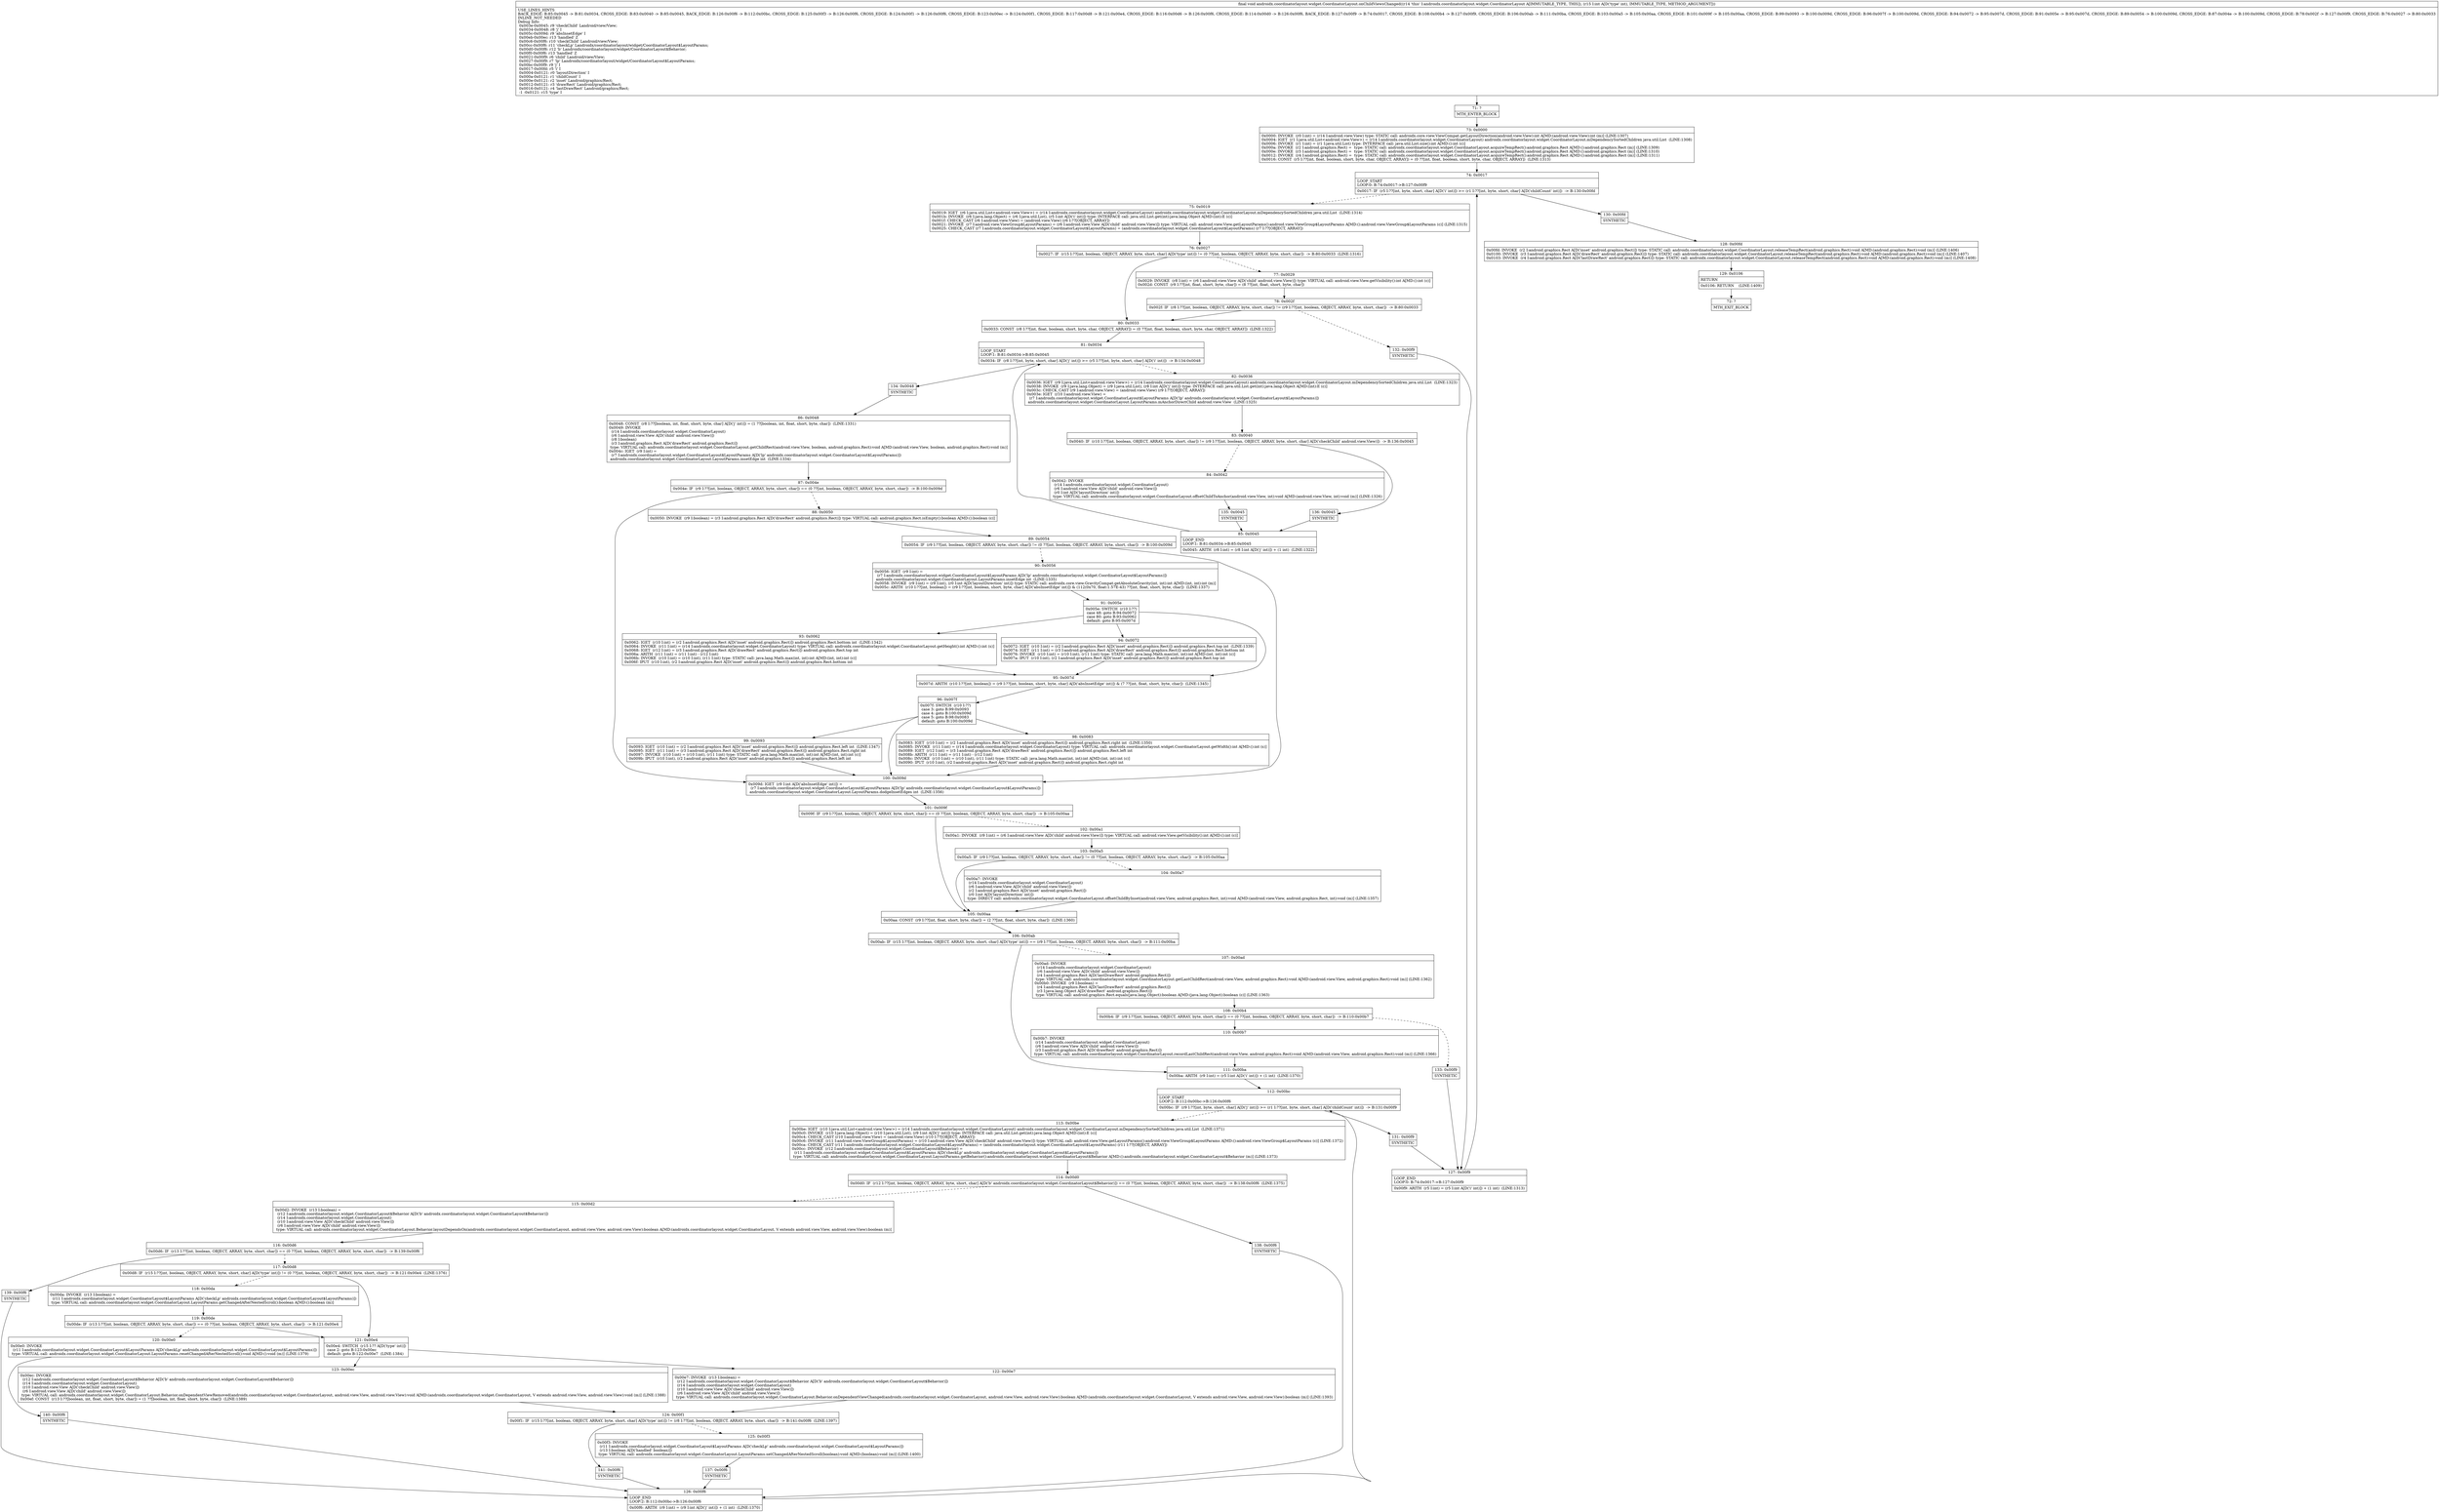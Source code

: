 digraph "CFG forandroidx.coordinatorlayout.widget.CoordinatorLayout.onChildViewsChanged(I)V" {
Node_71 [shape=record,label="{71\:\ ?|MTH_ENTER_BLOCK\l}"];
Node_73 [shape=record,label="{73\:\ 0x0000|0x0000: INVOKE  (r0 I:int) = (r14 I:android.view.View) type: STATIC call: androidx.core.view.ViewCompat.getLayoutDirection(android.view.View):int A[MD:(android.view.View):int (m)] (LINE:1307)\l0x0004: IGET  (r1 I:java.util.List\<android.view.View\>) = (r14 I:androidx.coordinatorlayout.widget.CoordinatorLayout) androidx.coordinatorlayout.widget.CoordinatorLayout.mDependencySortedChildren java.util.List  (LINE:1308)\l0x0006: INVOKE  (r1 I:int) = (r1 I:java.util.List) type: INTERFACE call: java.util.List.size():int A[MD:():int (c)]\l0x000a: INVOKE  (r2 I:android.graphics.Rect) =  type: STATIC call: androidx.coordinatorlayout.widget.CoordinatorLayout.acquireTempRect():android.graphics.Rect A[MD:():android.graphics.Rect (m)] (LINE:1309)\l0x000e: INVOKE  (r3 I:android.graphics.Rect) =  type: STATIC call: androidx.coordinatorlayout.widget.CoordinatorLayout.acquireTempRect():android.graphics.Rect A[MD:():android.graphics.Rect (m)] (LINE:1310)\l0x0012: INVOKE  (r4 I:android.graphics.Rect) =  type: STATIC call: androidx.coordinatorlayout.widget.CoordinatorLayout.acquireTempRect():android.graphics.Rect A[MD:():android.graphics.Rect (m)] (LINE:1311)\l0x0016: CONST  (r5 I:??[int, float, boolean, short, byte, char, OBJECT, ARRAY]) = (0 ??[int, float, boolean, short, byte, char, OBJECT, ARRAY])  (LINE:1313)\l}"];
Node_74 [shape=record,label="{74\:\ 0x0017|LOOP_START\lLOOP:0: B:74:0x0017\-\>B:127:0x00f9\l|0x0017: IF  (r5 I:??[int, byte, short, char] A[D('i' int)]) \>= (r1 I:??[int, byte, short, char] A[D('childCount' int)])  \-\> B:130:0x00fd \l}"];
Node_75 [shape=record,label="{75\:\ 0x0019|0x0019: IGET  (r6 I:java.util.List\<android.view.View\>) = (r14 I:androidx.coordinatorlayout.widget.CoordinatorLayout) androidx.coordinatorlayout.widget.CoordinatorLayout.mDependencySortedChildren java.util.List  (LINE:1314)\l0x001b: INVOKE  (r6 I:java.lang.Object) = (r6 I:java.util.List), (r5 I:int A[D('i' int)]) type: INTERFACE call: java.util.List.get(int):java.lang.Object A[MD:(int):E (c)]\l0x001f: CHECK_CAST (r6 I:android.view.View) = (android.view.View) (r6 I:??[OBJECT, ARRAY]) \l0x0021: INVOKE  (r7 I:android.view.ViewGroup$LayoutParams) = (r6 I:android.view.View A[D('child' android.view.View)]) type: VIRTUAL call: android.view.View.getLayoutParams():android.view.ViewGroup$LayoutParams A[MD:():android.view.ViewGroup$LayoutParams (c)] (LINE:1315)\l0x0025: CHECK_CAST (r7 I:androidx.coordinatorlayout.widget.CoordinatorLayout$LayoutParams) = (androidx.coordinatorlayout.widget.CoordinatorLayout$LayoutParams) (r7 I:??[OBJECT, ARRAY]) \l}"];
Node_76 [shape=record,label="{76\:\ 0x0027|0x0027: IF  (r15 I:??[int, boolean, OBJECT, ARRAY, byte, short, char] A[D('type' int)]) != (0 ??[int, boolean, OBJECT, ARRAY, byte, short, char])  \-\> B:80:0x0033  (LINE:1316)\l}"];
Node_77 [shape=record,label="{77\:\ 0x0029|0x0029: INVOKE  (r8 I:int) = (r6 I:android.view.View A[D('child' android.view.View)]) type: VIRTUAL call: android.view.View.getVisibility():int A[MD:():int (c)]\l0x002d: CONST  (r9 I:??[int, float, short, byte, char]) = (8 ??[int, float, short, byte, char]) \l}"];
Node_78 [shape=record,label="{78\:\ 0x002f|0x002f: IF  (r8 I:??[int, boolean, OBJECT, ARRAY, byte, short, char]) != (r9 I:??[int, boolean, OBJECT, ARRAY, byte, short, char])  \-\> B:80:0x0033 \l}"];
Node_132 [shape=record,label="{132\:\ 0x00f9|SYNTHETIC\l}"];
Node_127 [shape=record,label="{127\:\ 0x00f9|LOOP_END\lLOOP:0: B:74:0x0017\-\>B:127:0x00f9\l|0x00f9: ARITH  (r5 I:int) = (r5 I:int A[D('i' int)]) + (1 int)  (LINE:1313)\l}"];
Node_80 [shape=record,label="{80\:\ 0x0033|0x0033: CONST  (r8 I:??[int, float, boolean, short, byte, char, OBJECT, ARRAY]) = (0 ??[int, float, boolean, short, byte, char, OBJECT, ARRAY])  (LINE:1322)\l}"];
Node_81 [shape=record,label="{81\:\ 0x0034|LOOP_START\lLOOP:1: B:81:0x0034\-\>B:85:0x0045\l|0x0034: IF  (r8 I:??[int, byte, short, char] A[D('j' int)]) \>= (r5 I:??[int, byte, short, char] A[D('i' int)])  \-\> B:134:0x0048 \l}"];
Node_82 [shape=record,label="{82\:\ 0x0036|0x0036: IGET  (r9 I:java.util.List\<android.view.View\>) = (r14 I:androidx.coordinatorlayout.widget.CoordinatorLayout) androidx.coordinatorlayout.widget.CoordinatorLayout.mDependencySortedChildren java.util.List  (LINE:1323)\l0x0038: INVOKE  (r9 I:java.lang.Object) = (r9 I:java.util.List), (r8 I:int A[D('j' int)]) type: INTERFACE call: java.util.List.get(int):java.lang.Object A[MD:(int):E (c)]\l0x003c: CHECK_CAST (r9 I:android.view.View) = (android.view.View) (r9 I:??[OBJECT, ARRAY]) \l0x003e: IGET  (r10 I:android.view.View) = \l  (r7 I:androidx.coordinatorlayout.widget.CoordinatorLayout$LayoutParams A[D('lp' androidx.coordinatorlayout.widget.CoordinatorLayout$LayoutParams)])\l androidx.coordinatorlayout.widget.CoordinatorLayout.LayoutParams.mAnchorDirectChild android.view.View  (LINE:1325)\l}"];
Node_83 [shape=record,label="{83\:\ 0x0040|0x0040: IF  (r10 I:??[int, boolean, OBJECT, ARRAY, byte, short, char]) != (r9 I:??[int, boolean, OBJECT, ARRAY, byte, short, char] A[D('checkChild' android.view.View)])  \-\> B:136:0x0045 \l}"];
Node_84 [shape=record,label="{84\:\ 0x0042|0x0042: INVOKE  \l  (r14 I:androidx.coordinatorlayout.widget.CoordinatorLayout)\l  (r6 I:android.view.View A[D('child' android.view.View)])\l  (r0 I:int A[D('layoutDirection' int)])\l type: VIRTUAL call: androidx.coordinatorlayout.widget.CoordinatorLayout.offsetChildToAnchor(android.view.View, int):void A[MD:(android.view.View, int):void (m)] (LINE:1326)\l}"];
Node_135 [shape=record,label="{135\:\ 0x0045|SYNTHETIC\l}"];
Node_85 [shape=record,label="{85\:\ 0x0045|LOOP_END\lLOOP:1: B:81:0x0034\-\>B:85:0x0045\l|0x0045: ARITH  (r8 I:int) = (r8 I:int A[D('j' int)]) + (1 int)  (LINE:1322)\l}"];
Node_136 [shape=record,label="{136\:\ 0x0045|SYNTHETIC\l}"];
Node_134 [shape=record,label="{134\:\ 0x0048|SYNTHETIC\l}"];
Node_86 [shape=record,label="{86\:\ 0x0048|0x0048: CONST  (r8 I:??[boolean, int, float, short, byte, char] A[D('j' int)]) = (1 ??[boolean, int, float, short, byte, char])  (LINE:1331)\l0x0049: INVOKE  \l  (r14 I:androidx.coordinatorlayout.widget.CoordinatorLayout)\l  (r6 I:android.view.View A[D('child' android.view.View)])\l  (r8 I:boolean)\l  (r3 I:android.graphics.Rect A[D('drawRect' android.graphics.Rect)])\l type: VIRTUAL call: androidx.coordinatorlayout.widget.CoordinatorLayout.getChildRect(android.view.View, boolean, android.graphics.Rect):void A[MD:(android.view.View, boolean, android.graphics.Rect):void (m)]\l0x004c: IGET  (r9 I:int) = \l  (r7 I:androidx.coordinatorlayout.widget.CoordinatorLayout$LayoutParams A[D('lp' androidx.coordinatorlayout.widget.CoordinatorLayout$LayoutParams)])\l androidx.coordinatorlayout.widget.CoordinatorLayout.LayoutParams.insetEdge int  (LINE:1334)\l}"];
Node_87 [shape=record,label="{87\:\ 0x004e|0x004e: IF  (r9 I:??[int, boolean, OBJECT, ARRAY, byte, short, char]) == (0 ??[int, boolean, OBJECT, ARRAY, byte, short, char])  \-\> B:100:0x009d \l}"];
Node_88 [shape=record,label="{88\:\ 0x0050|0x0050: INVOKE  (r9 I:boolean) = (r3 I:android.graphics.Rect A[D('drawRect' android.graphics.Rect)]) type: VIRTUAL call: android.graphics.Rect.isEmpty():boolean A[MD:():boolean (c)]\l}"];
Node_89 [shape=record,label="{89\:\ 0x0054|0x0054: IF  (r9 I:??[int, boolean, OBJECT, ARRAY, byte, short, char]) != (0 ??[int, boolean, OBJECT, ARRAY, byte, short, char])  \-\> B:100:0x009d \l}"];
Node_90 [shape=record,label="{90\:\ 0x0056|0x0056: IGET  (r9 I:int) = \l  (r7 I:androidx.coordinatorlayout.widget.CoordinatorLayout$LayoutParams A[D('lp' androidx.coordinatorlayout.widget.CoordinatorLayout$LayoutParams)])\l androidx.coordinatorlayout.widget.CoordinatorLayout.LayoutParams.insetEdge int  (LINE:1335)\l0x0058: INVOKE  (r9 I:int) = (r9 I:int), (r0 I:int A[D('layoutDirection' int)]) type: STATIC call: androidx.core.view.GravityCompat.getAbsoluteGravity(int, int):int A[MD:(int, int):int (m)]\l0x005c: ARITH  (r10 I:??[int, boolean]) = (r9 I:??[int, boolean, short, byte, char] A[D('absInsetEdge' int)]) & (112(0x70, float:1.57E\-43) ??[int, float, short, byte, char])  (LINE:1337)\l}"];
Node_91 [shape=record,label="{91\:\ 0x005e|0x005e: SWITCH  (r10 I:??)\l case 48: goto B:94:0x0072\l case 80: goto B:93:0x0062\l default: goto B:95:0x007d \l}"];
Node_93 [shape=record,label="{93\:\ 0x0062|0x0062: IGET  (r10 I:int) = (r2 I:android.graphics.Rect A[D('inset' android.graphics.Rect)]) android.graphics.Rect.bottom int  (LINE:1342)\l0x0064: INVOKE  (r11 I:int) = (r14 I:androidx.coordinatorlayout.widget.CoordinatorLayout) type: VIRTUAL call: androidx.coordinatorlayout.widget.CoordinatorLayout.getHeight():int A[MD:():int (s)]\l0x0068: IGET  (r12 I:int) = (r3 I:android.graphics.Rect A[D('drawRect' android.graphics.Rect)]) android.graphics.Rect.top int \l0x006a: ARITH  (r11 I:int) = (r11 I:int) \- (r12 I:int) \l0x006b: INVOKE  (r10 I:int) = (r10 I:int), (r11 I:int) type: STATIC call: java.lang.Math.max(int, int):int A[MD:(int, int):int (c)]\l0x006f: IPUT  (r10 I:int), (r2 I:android.graphics.Rect A[D('inset' android.graphics.Rect)]) android.graphics.Rect.bottom int \l}"];
Node_94 [shape=record,label="{94\:\ 0x0072|0x0072: IGET  (r10 I:int) = (r2 I:android.graphics.Rect A[D('inset' android.graphics.Rect)]) android.graphics.Rect.top int  (LINE:1339)\l0x0074: IGET  (r11 I:int) = (r3 I:android.graphics.Rect A[D('drawRect' android.graphics.Rect)]) android.graphics.Rect.bottom int \l0x0076: INVOKE  (r10 I:int) = (r10 I:int), (r11 I:int) type: STATIC call: java.lang.Math.max(int, int):int A[MD:(int, int):int (c)]\l0x007a: IPUT  (r10 I:int), (r2 I:android.graphics.Rect A[D('inset' android.graphics.Rect)]) android.graphics.Rect.top int \l}"];
Node_95 [shape=record,label="{95\:\ 0x007d|0x007d: ARITH  (r10 I:??[int, boolean]) = (r9 I:??[int, boolean, short, byte, char] A[D('absInsetEdge' int)]) & (7 ??[int, float, short, byte, char])  (LINE:1345)\l}"];
Node_96 [shape=record,label="{96\:\ 0x007f|0x007f: SWITCH  (r10 I:??)\l case 3: goto B:99:0x0093\l case 4: goto B:100:0x009d\l case 5: goto B:98:0x0083\l default: goto B:100:0x009d \l}"];
Node_98 [shape=record,label="{98\:\ 0x0083|0x0083: IGET  (r10 I:int) = (r2 I:android.graphics.Rect A[D('inset' android.graphics.Rect)]) android.graphics.Rect.right int  (LINE:1350)\l0x0085: INVOKE  (r11 I:int) = (r14 I:androidx.coordinatorlayout.widget.CoordinatorLayout) type: VIRTUAL call: androidx.coordinatorlayout.widget.CoordinatorLayout.getWidth():int A[MD:():int (s)]\l0x0089: IGET  (r12 I:int) = (r3 I:android.graphics.Rect A[D('drawRect' android.graphics.Rect)]) android.graphics.Rect.left int \l0x008b: ARITH  (r11 I:int) = (r11 I:int) \- (r12 I:int) \l0x008c: INVOKE  (r10 I:int) = (r10 I:int), (r11 I:int) type: STATIC call: java.lang.Math.max(int, int):int A[MD:(int, int):int (c)]\l0x0090: IPUT  (r10 I:int), (r2 I:android.graphics.Rect A[D('inset' android.graphics.Rect)]) android.graphics.Rect.right int \l}"];
Node_99 [shape=record,label="{99\:\ 0x0093|0x0093: IGET  (r10 I:int) = (r2 I:android.graphics.Rect A[D('inset' android.graphics.Rect)]) android.graphics.Rect.left int  (LINE:1347)\l0x0095: IGET  (r11 I:int) = (r3 I:android.graphics.Rect A[D('drawRect' android.graphics.Rect)]) android.graphics.Rect.right int \l0x0097: INVOKE  (r10 I:int) = (r10 I:int), (r11 I:int) type: STATIC call: java.lang.Math.max(int, int):int A[MD:(int, int):int (c)]\l0x009b: IPUT  (r10 I:int), (r2 I:android.graphics.Rect A[D('inset' android.graphics.Rect)]) android.graphics.Rect.left int \l}"];
Node_100 [shape=record,label="{100\:\ 0x009d|0x009d: IGET  (r9 I:int A[D('absInsetEdge' int)]) = \l  (r7 I:androidx.coordinatorlayout.widget.CoordinatorLayout$LayoutParams A[D('lp' androidx.coordinatorlayout.widget.CoordinatorLayout$LayoutParams)])\l androidx.coordinatorlayout.widget.CoordinatorLayout.LayoutParams.dodgeInsetEdges int  (LINE:1356)\l}"];
Node_101 [shape=record,label="{101\:\ 0x009f|0x009f: IF  (r9 I:??[int, boolean, OBJECT, ARRAY, byte, short, char]) == (0 ??[int, boolean, OBJECT, ARRAY, byte, short, char])  \-\> B:105:0x00aa \l}"];
Node_102 [shape=record,label="{102\:\ 0x00a1|0x00a1: INVOKE  (r9 I:int) = (r6 I:android.view.View A[D('child' android.view.View)]) type: VIRTUAL call: android.view.View.getVisibility():int A[MD:():int (c)]\l}"];
Node_103 [shape=record,label="{103\:\ 0x00a5|0x00a5: IF  (r9 I:??[int, boolean, OBJECT, ARRAY, byte, short, char]) != (0 ??[int, boolean, OBJECT, ARRAY, byte, short, char])  \-\> B:105:0x00aa \l}"];
Node_104 [shape=record,label="{104\:\ 0x00a7|0x00a7: INVOKE  \l  (r14 I:androidx.coordinatorlayout.widget.CoordinatorLayout)\l  (r6 I:android.view.View A[D('child' android.view.View)])\l  (r2 I:android.graphics.Rect A[D('inset' android.graphics.Rect)])\l  (r0 I:int A[D('layoutDirection' int)])\l type: DIRECT call: androidx.coordinatorlayout.widget.CoordinatorLayout.offsetChildByInset(android.view.View, android.graphics.Rect, int):void A[MD:(android.view.View, android.graphics.Rect, int):void (m)] (LINE:1357)\l}"];
Node_105 [shape=record,label="{105\:\ 0x00aa|0x00aa: CONST  (r9 I:??[int, float, short, byte, char]) = (2 ??[int, float, short, byte, char])  (LINE:1360)\l}"];
Node_106 [shape=record,label="{106\:\ 0x00ab|0x00ab: IF  (r15 I:??[int, boolean, OBJECT, ARRAY, byte, short, char] A[D('type' int)]) == (r9 I:??[int, boolean, OBJECT, ARRAY, byte, short, char])  \-\> B:111:0x00ba \l}"];
Node_107 [shape=record,label="{107\:\ 0x00ad|0x00ad: INVOKE  \l  (r14 I:androidx.coordinatorlayout.widget.CoordinatorLayout)\l  (r6 I:android.view.View A[D('child' android.view.View)])\l  (r4 I:android.graphics.Rect A[D('lastDrawRect' android.graphics.Rect)])\l type: VIRTUAL call: androidx.coordinatorlayout.widget.CoordinatorLayout.getLastChildRect(android.view.View, android.graphics.Rect):void A[MD:(android.view.View, android.graphics.Rect):void (m)] (LINE:1362)\l0x00b0: INVOKE  (r9 I:boolean) = \l  (r4 I:android.graphics.Rect A[D('lastDrawRect' android.graphics.Rect)])\l  (r3 I:java.lang.Object A[D('drawRect' android.graphics.Rect)])\l type: VIRTUAL call: android.graphics.Rect.equals(java.lang.Object):boolean A[MD:(java.lang.Object):boolean (c)] (LINE:1363)\l}"];
Node_108 [shape=record,label="{108\:\ 0x00b4|0x00b4: IF  (r9 I:??[int, boolean, OBJECT, ARRAY, byte, short, char]) == (0 ??[int, boolean, OBJECT, ARRAY, byte, short, char])  \-\> B:110:0x00b7 \l}"];
Node_110 [shape=record,label="{110\:\ 0x00b7|0x00b7: INVOKE  \l  (r14 I:androidx.coordinatorlayout.widget.CoordinatorLayout)\l  (r6 I:android.view.View A[D('child' android.view.View)])\l  (r3 I:android.graphics.Rect A[D('drawRect' android.graphics.Rect)])\l type: VIRTUAL call: androidx.coordinatorlayout.widget.CoordinatorLayout.recordLastChildRect(android.view.View, android.graphics.Rect):void A[MD:(android.view.View, android.graphics.Rect):void (m)] (LINE:1366)\l}"];
Node_133 [shape=record,label="{133\:\ 0x00f9|SYNTHETIC\l}"];
Node_111 [shape=record,label="{111\:\ 0x00ba|0x00ba: ARITH  (r9 I:int) = (r5 I:int A[D('i' int)]) + (1 int)  (LINE:1370)\l}"];
Node_112 [shape=record,label="{112\:\ 0x00bc|LOOP_START\lLOOP:2: B:112:0x00bc\-\>B:126:0x00f6\l|0x00bc: IF  (r9 I:??[int, byte, short, char] A[D('j' int)]) \>= (r1 I:??[int, byte, short, char] A[D('childCount' int)])  \-\> B:131:0x00f9 \l}"];
Node_113 [shape=record,label="{113\:\ 0x00be|0x00be: IGET  (r10 I:java.util.List\<android.view.View\>) = (r14 I:androidx.coordinatorlayout.widget.CoordinatorLayout) androidx.coordinatorlayout.widget.CoordinatorLayout.mDependencySortedChildren java.util.List  (LINE:1371)\l0x00c0: INVOKE  (r10 I:java.lang.Object) = (r10 I:java.util.List), (r9 I:int A[D('j' int)]) type: INTERFACE call: java.util.List.get(int):java.lang.Object A[MD:(int):E (c)]\l0x00c4: CHECK_CAST (r10 I:android.view.View) = (android.view.View) (r10 I:??[OBJECT, ARRAY]) \l0x00c6: INVOKE  (r11 I:android.view.ViewGroup$LayoutParams) = (r10 I:android.view.View A[D('checkChild' android.view.View)]) type: VIRTUAL call: android.view.View.getLayoutParams():android.view.ViewGroup$LayoutParams A[MD:():android.view.ViewGroup$LayoutParams (c)] (LINE:1372)\l0x00ca: CHECK_CAST (r11 I:androidx.coordinatorlayout.widget.CoordinatorLayout$LayoutParams) = (androidx.coordinatorlayout.widget.CoordinatorLayout$LayoutParams) (r11 I:??[OBJECT, ARRAY]) \l0x00cc: INVOKE  (r12 I:androidx.coordinatorlayout.widget.CoordinatorLayout$Behavior) = \l  (r11 I:androidx.coordinatorlayout.widget.CoordinatorLayout$LayoutParams A[D('checkLp' androidx.coordinatorlayout.widget.CoordinatorLayout$LayoutParams)])\l type: VIRTUAL call: androidx.coordinatorlayout.widget.CoordinatorLayout.LayoutParams.getBehavior():androidx.coordinatorlayout.widget.CoordinatorLayout$Behavior A[MD:():androidx.coordinatorlayout.widget.CoordinatorLayout$Behavior (m)] (LINE:1373)\l}"];
Node_114 [shape=record,label="{114\:\ 0x00d0|0x00d0: IF  (r12 I:??[int, boolean, OBJECT, ARRAY, byte, short, char] A[D('b' androidx.coordinatorlayout.widget.CoordinatorLayout$Behavior)]) == (0 ??[int, boolean, OBJECT, ARRAY, byte, short, char])  \-\> B:138:0x00f6  (LINE:1375)\l}"];
Node_115 [shape=record,label="{115\:\ 0x00d2|0x00d2: INVOKE  (r13 I:boolean) = \l  (r12 I:androidx.coordinatorlayout.widget.CoordinatorLayout$Behavior A[D('b' androidx.coordinatorlayout.widget.CoordinatorLayout$Behavior)])\l  (r14 I:androidx.coordinatorlayout.widget.CoordinatorLayout)\l  (r10 I:android.view.View A[D('checkChild' android.view.View)])\l  (r6 I:android.view.View A[D('child' android.view.View)])\l type: VIRTUAL call: androidx.coordinatorlayout.widget.CoordinatorLayout.Behavior.layoutDependsOn(androidx.coordinatorlayout.widget.CoordinatorLayout, android.view.View, android.view.View):boolean A[MD:(androidx.coordinatorlayout.widget.CoordinatorLayout, V extends android.view.View, android.view.View):boolean (m)]\l}"];
Node_116 [shape=record,label="{116\:\ 0x00d6|0x00d6: IF  (r13 I:??[int, boolean, OBJECT, ARRAY, byte, short, char]) == (0 ??[int, boolean, OBJECT, ARRAY, byte, short, char])  \-\> B:139:0x00f6 \l}"];
Node_117 [shape=record,label="{117\:\ 0x00d8|0x00d8: IF  (r15 I:??[int, boolean, OBJECT, ARRAY, byte, short, char] A[D('type' int)]) != (0 ??[int, boolean, OBJECT, ARRAY, byte, short, char])  \-\> B:121:0x00e4  (LINE:1376)\l}"];
Node_118 [shape=record,label="{118\:\ 0x00da|0x00da: INVOKE  (r13 I:boolean) = \l  (r11 I:androidx.coordinatorlayout.widget.CoordinatorLayout$LayoutParams A[D('checkLp' androidx.coordinatorlayout.widget.CoordinatorLayout$LayoutParams)])\l type: VIRTUAL call: androidx.coordinatorlayout.widget.CoordinatorLayout.LayoutParams.getChangedAfterNestedScroll():boolean A[MD:():boolean (m)]\l}"];
Node_119 [shape=record,label="{119\:\ 0x00de|0x00de: IF  (r13 I:??[int, boolean, OBJECT, ARRAY, byte, short, char]) == (0 ??[int, boolean, OBJECT, ARRAY, byte, short, char])  \-\> B:121:0x00e4 \l}"];
Node_120 [shape=record,label="{120\:\ 0x00e0|0x00e0: INVOKE  \l  (r11 I:androidx.coordinatorlayout.widget.CoordinatorLayout$LayoutParams A[D('checkLp' androidx.coordinatorlayout.widget.CoordinatorLayout$LayoutParams)])\l type: VIRTUAL call: androidx.coordinatorlayout.widget.CoordinatorLayout.LayoutParams.resetChangedAfterNestedScroll():void A[MD:():void (m)] (LINE:1379)\l}"];
Node_140 [shape=record,label="{140\:\ 0x00f6|SYNTHETIC\l}"];
Node_126 [shape=record,label="{126\:\ 0x00f6|LOOP_END\lLOOP:2: B:112:0x00bc\-\>B:126:0x00f6\l|0x00f6: ARITH  (r9 I:int) = (r9 I:int A[D('j' int)]) + (1 int)  (LINE:1370)\l}"];
Node_121 [shape=record,label="{121\:\ 0x00e4|0x00e4: SWITCH  (r15 I:?? A[D('type' int)])\l case 2: goto B:123:0x00ec\l default: goto B:122:0x00e7  (LINE:1384)\l}"];
Node_122 [shape=record,label="{122\:\ 0x00e7|0x00e7: INVOKE  (r13 I:boolean) = \l  (r12 I:androidx.coordinatorlayout.widget.CoordinatorLayout$Behavior A[D('b' androidx.coordinatorlayout.widget.CoordinatorLayout$Behavior)])\l  (r14 I:androidx.coordinatorlayout.widget.CoordinatorLayout)\l  (r10 I:android.view.View A[D('checkChild' android.view.View)])\l  (r6 I:android.view.View A[D('child' android.view.View)])\l type: VIRTUAL call: androidx.coordinatorlayout.widget.CoordinatorLayout.Behavior.onDependentViewChanged(androidx.coordinatorlayout.widget.CoordinatorLayout, android.view.View, android.view.View):boolean A[MD:(androidx.coordinatorlayout.widget.CoordinatorLayout, V extends android.view.View, android.view.View):boolean (m)] (LINE:1393)\l}"];
Node_124 [shape=record,label="{124\:\ 0x00f1|0x00f1: IF  (r15 I:??[int, boolean, OBJECT, ARRAY, byte, short, char] A[D('type' int)]) != (r8 I:??[int, boolean, OBJECT, ARRAY, byte, short, char])  \-\> B:141:0x00f6  (LINE:1397)\l}"];
Node_125 [shape=record,label="{125\:\ 0x00f3|0x00f3: INVOKE  \l  (r11 I:androidx.coordinatorlayout.widget.CoordinatorLayout$LayoutParams A[D('checkLp' androidx.coordinatorlayout.widget.CoordinatorLayout$LayoutParams)])\l  (r13 I:boolean A[D('handled' boolean)])\l type: VIRTUAL call: androidx.coordinatorlayout.widget.CoordinatorLayout.LayoutParams.setChangedAfterNestedScroll(boolean):void A[MD:(boolean):void (m)] (LINE:1400)\l}"];
Node_137 [shape=record,label="{137\:\ 0x00f6|SYNTHETIC\l}"];
Node_141 [shape=record,label="{141\:\ 0x00f6|SYNTHETIC\l}"];
Node_123 [shape=record,label="{123\:\ 0x00ec|0x00ec: INVOKE  \l  (r12 I:androidx.coordinatorlayout.widget.CoordinatorLayout$Behavior A[D('b' androidx.coordinatorlayout.widget.CoordinatorLayout$Behavior)])\l  (r14 I:androidx.coordinatorlayout.widget.CoordinatorLayout)\l  (r10 I:android.view.View A[D('checkChild' android.view.View)])\l  (r6 I:android.view.View A[D('child' android.view.View)])\l type: VIRTUAL call: androidx.coordinatorlayout.widget.CoordinatorLayout.Behavior.onDependentViewRemoved(androidx.coordinatorlayout.widget.CoordinatorLayout, android.view.View, android.view.View):void A[MD:(androidx.coordinatorlayout.widget.CoordinatorLayout, V extends android.view.View, android.view.View):void (m)] (LINE:1388)\l0x00ef: CONST  (r13 I:??[boolean, int, float, short, byte, char]) = (1 ??[boolean, int, float, short, byte, char])  (LINE:1389)\l}"];
Node_139 [shape=record,label="{139\:\ 0x00f6|SYNTHETIC\l}"];
Node_138 [shape=record,label="{138\:\ 0x00f6|SYNTHETIC\l}"];
Node_131 [shape=record,label="{131\:\ 0x00f9|SYNTHETIC\l}"];
Node_130 [shape=record,label="{130\:\ 0x00fd|SYNTHETIC\l}"];
Node_128 [shape=record,label="{128\:\ 0x00fd|0x00fd: INVOKE  (r2 I:android.graphics.Rect A[D('inset' android.graphics.Rect)]) type: STATIC call: androidx.coordinatorlayout.widget.CoordinatorLayout.releaseTempRect(android.graphics.Rect):void A[MD:(android.graphics.Rect):void (m)] (LINE:1406)\l0x0100: INVOKE  (r3 I:android.graphics.Rect A[D('drawRect' android.graphics.Rect)]) type: STATIC call: androidx.coordinatorlayout.widget.CoordinatorLayout.releaseTempRect(android.graphics.Rect):void A[MD:(android.graphics.Rect):void (m)] (LINE:1407)\l0x0103: INVOKE  (r4 I:android.graphics.Rect A[D('lastDrawRect' android.graphics.Rect)]) type: STATIC call: androidx.coordinatorlayout.widget.CoordinatorLayout.releaseTempRect(android.graphics.Rect):void A[MD:(android.graphics.Rect):void (m)] (LINE:1408)\l}"];
Node_129 [shape=record,label="{129\:\ 0x0106|RETURN\l|0x0106: RETURN    (LINE:1409)\l}"];
Node_72 [shape=record,label="{72\:\ ?|MTH_EXIT_BLOCK\l}"];
MethodNode[shape=record,label="{final void androidx.coordinatorlayout.widget.CoordinatorLayout.onChildViewsChanged((r14 'this' I:androidx.coordinatorlayout.widget.CoordinatorLayout A[IMMUTABLE_TYPE, THIS]), (r15 I:int A[D('type' int), IMMUTABLE_TYPE, METHOD_ARGUMENT]))  | USE_LINES_HINTS\lBACK_EDGE: B:85:0x0045 \-\> B:81:0x0034, CROSS_EDGE: B:83:0x0040 \-\> B:85:0x0045, BACK_EDGE: B:126:0x00f6 \-\> B:112:0x00bc, CROSS_EDGE: B:125:0x00f3 \-\> B:126:0x00f6, CROSS_EDGE: B:124:0x00f1 \-\> B:126:0x00f6, CROSS_EDGE: B:123:0x00ec \-\> B:124:0x00f1, CROSS_EDGE: B:117:0x00d8 \-\> B:121:0x00e4, CROSS_EDGE: B:116:0x00d6 \-\> B:126:0x00f6, CROSS_EDGE: B:114:0x00d0 \-\> B:126:0x00f6, BACK_EDGE: B:127:0x00f9 \-\> B:74:0x0017, CROSS_EDGE: B:108:0x00b4 \-\> B:127:0x00f9, CROSS_EDGE: B:106:0x00ab \-\> B:111:0x00ba, CROSS_EDGE: B:103:0x00a5 \-\> B:105:0x00aa, CROSS_EDGE: B:101:0x009f \-\> B:105:0x00aa, CROSS_EDGE: B:99:0x0093 \-\> B:100:0x009d, CROSS_EDGE: B:96:0x007f \-\> B:100:0x009d, CROSS_EDGE: B:94:0x0072 \-\> B:95:0x007d, CROSS_EDGE: B:91:0x005e \-\> B:95:0x007d, CROSS_EDGE: B:89:0x0054 \-\> B:100:0x009d, CROSS_EDGE: B:87:0x004e \-\> B:100:0x009d, CROSS_EDGE: B:78:0x002f \-\> B:127:0x00f9, CROSS_EDGE: B:76:0x0027 \-\> B:80:0x0033\lINLINE_NOT_NEEDED\lDebug Info:\l  0x003e\-0x0045: r9 'checkChild' Landroid\/view\/View;\l  0x0034\-0x0048: r8 'j' I\l  0x005c\-0x009d: r9 'absInsetEdge' I\l  0x00eb\-0x00ec: r13 'handled' Z\l  0x00c6\-0x00f6: r10 'checkChild' Landroid\/view\/View;\l  0x00cc\-0x00f6: r11 'checkLp' Landroidx\/coordinatorlayout\/widget\/CoordinatorLayout$LayoutParams;\l  0x00d0\-0x00f6: r12 'b' Landroidx\/coordinatorlayout\/widget\/CoordinatorLayout$Behavior;\l  0x00f0\-0x00f6: r13 'handled' Z\l  0x0021\-0x00f9: r6 'child' Landroid\/view\/View;\l  0x0027\-0x00f9: r7 'lp' Landroidx\/coordinatorlayout\/widget\/CoordinatorLayout$LayoutParams;\l  0x00bc\-0x00f9: r9 'j' I\l  0x0017\-0x00fd: r5 'i' I\l  0x0004\-0x0121: r0 'layoutDirection' I\l  0x000a\-0x0121: r1 'childCount' I\l  0x000e\-0x0121: r2 'inset' Landroid\/graphics\/Rect;\l  0x0012\-0x0121: r3 'drawRect' Landroid\/graphics\/Rect;\l  0x0016\-0x0121: r4 'lastDrawRect' Landroid\/graphics\/Rect;\l  \-1 \-0x0121: r15 'type' I\l}"];
MethodNode -> Node_71;Node_71 -> Node_73;
Node_73 -> Node_74;
Node_74 -> Node_75[style=dashed];
Node_74 -> Node_130;
Node_75 -> Node_76;
Node_76 -> Node_77[style=dashed];
Node_76 -> Node_80;
Node_77 -> Node_78;
Node_78 -> Node_80;
Node_78 -> Node_132[style=dashed];
Node_132 -> Node_127;
Node_127 -> Node_74;
Node_80 -> Node_81;
Node_81 -> Node_82[style=dashed];
Node_81 -> Node_134;
Node_82 -> Node_83;
Node_83 -> Node_84[style=dashed];
Node_83 -> Node_136;
Node_84 -> Node_135;
Node_135 -> Node_85;
Node_85 -> Node_81;
Node_136 -> Node_85;
Node_134 -> Node_86;
Node_86 -> Node_87;
Node_87 -> Node_88[style=dashed];
Node_87 -> Node_100;
Node_88 -> Node_89;
Node_89 -> Node_90[style=dashed];
Node_89 -> Node_100;
Node_90 -> Node_91;
Node_91 -> Node_93;
Node_91 -> Node_94;
Node_91 -> Node_95;
Node_93 -> Node_95;
Node_94 -> Node_95;
Node_95 -> Node_96;
Node_96 -> Node_98;
Node_96 -> Node_99;
Node_96 -> Node_100;
Node_98 -> Node_100;
Node_99 -> Node_100;
Node_100 -> Node_101;
Node_101 -> Node_102[style=dashed];
Node_101 -> Node_105;
Node_102 -> Node_103;
Node_103 -> Node_104[style=dashed];
Node_103 -> Node_105;
Node_104 -> Node_105;
Node_105 -> Node_106;
Node_106 -> Node_107[style=dashed];
Node_106 -> Node_111;
Node_107 -> Node_108;
Node_108 -> Node_110;
Node_108 -> Node_133[style=dashed];
Node_110 -> Node_111;
Node_133 -> Node_127;
Node_111 -> Node_112;
Node_112 -> Node_113[style=dashed];
Node_112 -> Node_131;
Node_113 -> Node_114;
Node_114 -> Node_115[style=dashed];
Node_114 -> Node_138;
Node_115 -> Node_116;
Node_116 -> Node_117[style=dashed];
Node_116 -> Node_139;
Node_117 -> Node_118[style=dashed];
Node_117 -> Node_121;
Node_118 -> Node_119;
Node_119 -> Node_120[style=dashed];
Node_119 -> Node_121;
Node_120 -> Node_140;
Node_140 -> Node_126;
Node_126 -> Node_112;
Node_121 -> Node_122;
Node_121 -> Node_123;
Node_122 -> Node_124;
Node_124 -> Node_125[style=dashed];
Node_124 -> Node_141;
Node_125 -> Node_137;
Node_137 -> Node_126;
Node_141 -> Node_126;
Node_123 -> Node_124;
Node_139 -> Node_126;
Node_138 -> Node_126;
Node_131 -> Node_127;
Node_130 -> Node_128;
Node_128 -> Node_129;
Node_129 -> Node_72;
}

